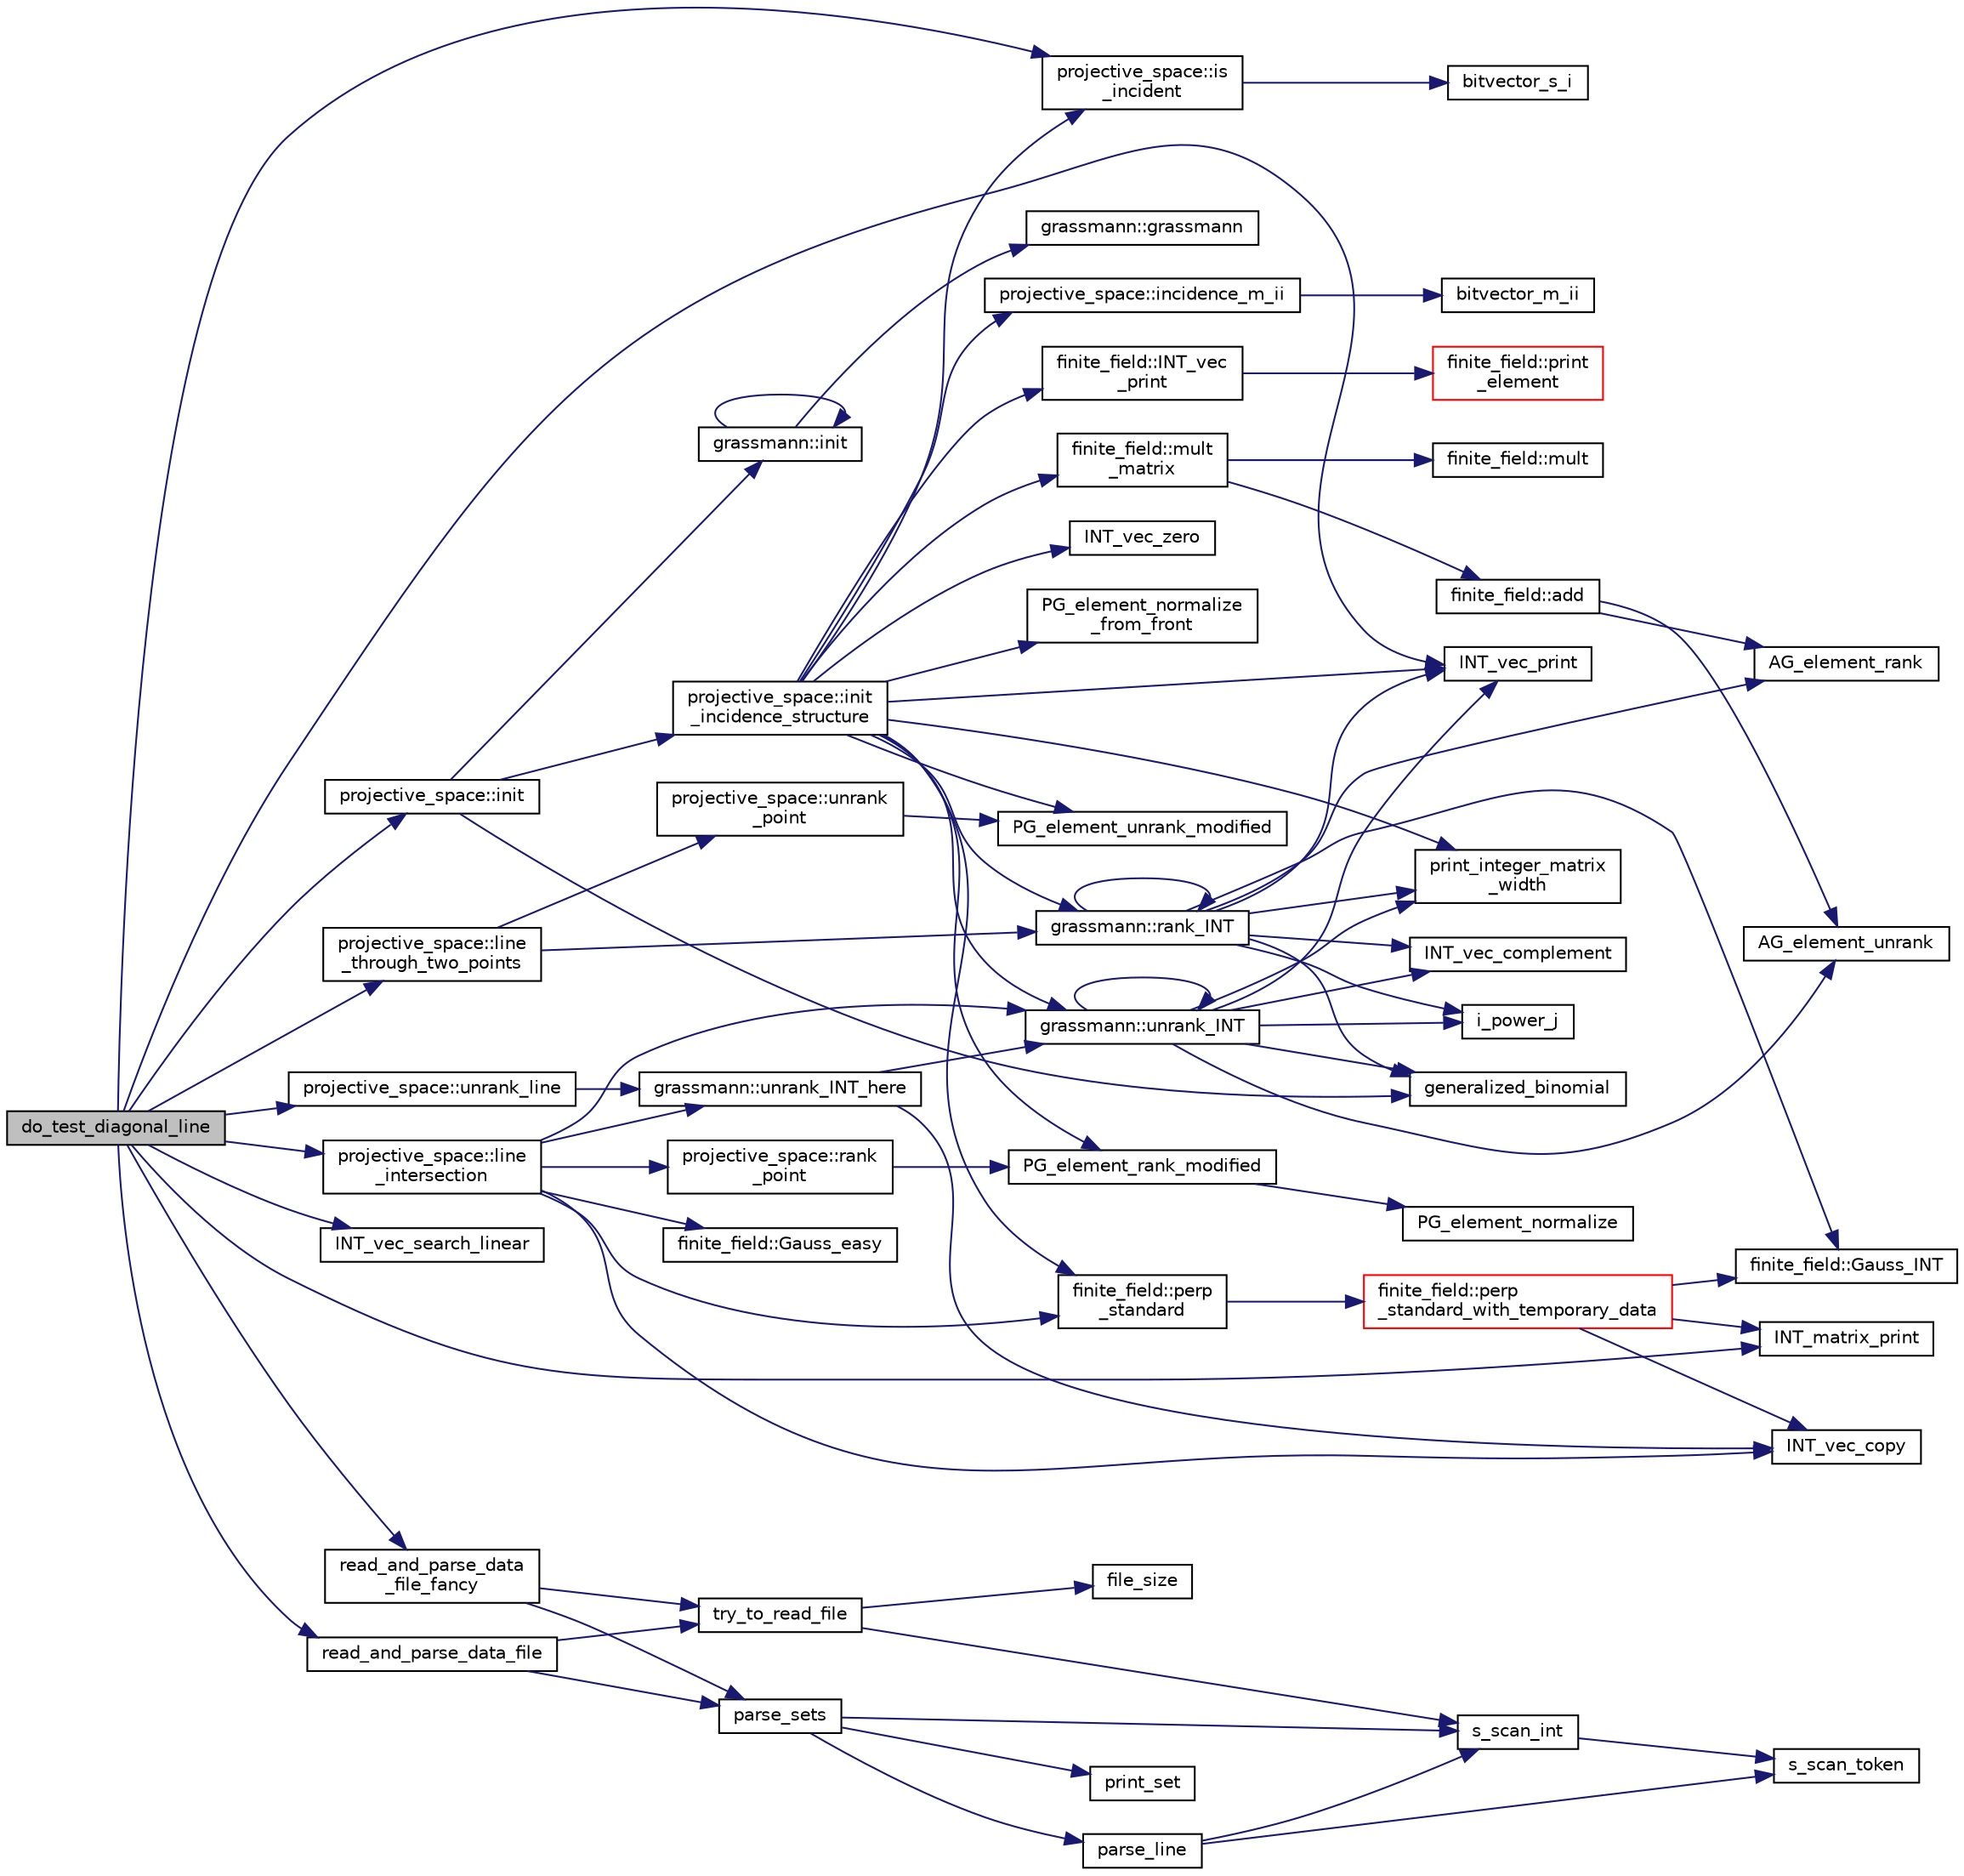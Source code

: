 digraph "do_test_diagonal_line"
{
  edge [fontname="Helvetica",fontsize="10",labelfontname="Helvetica",labelfontsize="10"];
  node [fontname="Helvetica",fontsize="10",shape=record];
  rankdir="LR";
  Node4703 [label="do_test_diagonal_line",height=0.2,width=0.4,color="black", fillcolor="grey75", style="filled", fontcolor="black"];
  Node4703 -> Node4704 [color="midnightblue",fontsize="10",style="solid",fontname="Helvetica"];
  Node4704 [label="projective_space::init",height=0.2,width=0.4,color="black", fillcolor="white", style="filled",URL="$d2/d17/classprojective__space.html#a8a1efa40df92744519365f82e4740dab"];
  Node4704 -> Node4705 [color="midnightblue",fontsize="10",style="solid",fontname="Helvetica"];
  Node4705 [label="grassmann::init",height=0.2,width=0.4,color="black", fillcolor="white", style="filled",URL="$df/d02/classgrassmann.html#a2e8cf7b9f203254493d7c2607c17d498"];
  Node4705 -> Node4706 [color="midnightblue",fontsize="10",style="solid",fontname="Helvetica"];
  Node4706 [label="grassmann::grassmann",height=0.2,width=0.4,color="black", fillcolor="white", style="filled",URL="$df/d02/classgrassmann.html#a252a85d3b74eb4fbd5771f4152a5f272"];
  Node4705 -> Node4705 [color="midnightblue",fontsize="10",style="solid",fontname="Helvetica"];
  Node4704 -> Node4707 [color="midnightblue",fontsize="10",style="solid",fontname="Helvetica"];
  Node4707 [label="generalized_binomial",height=0.2,width=0.4,color="black", fillcolor="white", style="filled",URL="$d2/d7c/combinatorics_8_c.html#a24762dc22e45175d18ec1ec1d2556ae8"];
  Node4704 -> Node4708 [color="midnightblue",fontsize="10",style="solid",fontname="Helvetica"];
  Node4708 [label="projective_space::init\l_incidence_structure",height=0.2,width=0.4,color="black", fillcolor="white", style="filled",URL="$d2/d17/classprojective__space.html#a1e59490325e045cc52674a3706780aed"];
  Node4708 -> Node4709 [color="midnightblue",fontsize="10",style="solid",fontname="Helvetica"];
  Node4709 [label="INT_vec_zero",height=0.2,width=0.4,color="black", fillcolor="white", style="filled",URL="$df/dbf/sajeeb_8_c.html#aa8c9c7977203577026080f546fe4980f"];
  Node4708 -> Node4710 [color="midnightblue",fontsize="10",style="solid",fontname="Helvetica"];
  Node4710 [label="PG_element_unrank_modified",height=0.2,width=0.4,color="black", fillcolor="white", style="filled",URL="$d4/d67/geometry_8h.html#a83ae9b605d496f6a90345303f6efae64"];
  Node4708 -> Node4711 [color="midnightblue",fontsize="10",style="solid",fontname="Helvetica"];
  Node4711 [label="INT_vec_print",height=0.2,width=0.4,color="black", fillcolor="white", style="filled",URL="$df/dbf/sajeeb_8_c.html#a79a5901af0b47dd0d694109543c027fe"];
  Node4708 -> Node4712 [color="midnightblue",fontsize="10",style="solid",fontname="Helvetica"];
  Node4712 [label="finite_field::INT_vec\l_print",height=0.2,width=0.4,color="black", fillcolor="white", style="filled",URL="$df/d5a/classfinite__field.html#a9c33a61dedc197e37b014b6f8dc07f06"];
  Node4712 -> Node4713 [color="midnightblue",fontsize="10",style="solid",fontname="Helvetica"];
  Node4713 [label="finite_field::print\l_element",height=0.2,width=0.4,color="red", fillcolor="white", style="filled",URL="$df/d5a/classfinite__field.html#ab7d1f59c043d7696b8b47c92d0fedad5"];
  Node4708 -> Node4716 [color="midnightblue",fontsize="10",style="solid",fontname="Helvetica"];
  Node4716 [label="PG_element_normalize\l_from_front",height=0.2,width=0.4,color="black", fillcolor="white", style="filled",URL="$d4/d67/geometry_8h.html#af675caf5f9975573455c8d93cb56bf95"];
  Node4708 -> Node4717 [color="midnightblue",fontsize="10",style="solid",fontname="Helvetica"];
  Node4717 [label="grassmann::unrank_INT",height=0.2,width=0.4,color="black", fillcolor="white", style="filled",URL="$df/d02/classgrassmann.html#a32079405b95a6da2ba1420567d762d64"];
  Node4717 -> Node4707 [color="midnightblue",fontsize="10",style="solid",fontname="Helvetica"];
  Node4717 -> Node4718 [color="midnightblue",fontsize="10",style="solid",fontname="Helvetica"];
  Node4718 [label="i_power_j",height=0.2,width=0.4,color="black", fillcolor="white", style="filled",URL="$de/dc5/algebra__and__number__theory_8h.html#a39b321523e8957d701618bb5cac542b5"];
  Node4717 -> Node4719 [color="midnightblue",fontsize="10",style="solid",fontname="Helvetica"];
  Node4719 [label="AG_element_unrank",height=0.2,width=0.4,color="black", fillcolor="white", style="filled",URL="$d4/d67/geometry_8h.html#a4a33b86c87b2879b97cfa1327abe2885"];
  Node4717 -> Node4711 [color="midnightblue",fontsize="10",style="solid",fontname="Helvetica"];
  Node4717 -> Node4717 [color="midnightblue",fontsize="10",style="solid",fontname="Helvetica"];
  Node4717 -> Node4720 [color="midnightblue",fontsize="10",style="solid",fontname="Helvetica"];
  Node4720 [label="INT_vec_complement",height=0.2,width=0.4,color="black", fillcolor="white", style="filled",URL="$d5/db4/io__and__os_8h.html#a2a0a724647575fcd3090c763985eb81a"];
  Node4717 -> Node4721 [color="midnightblue",fontsize="10",style="solid",fontname="Helvetica"];
  Node4721 [label="print_integer_matrix\l_width",height=0.2,width=0.4,color="black", fillcolor="white", style="filled",URL="$d5/db4/io__and__os_8h.html#aa78f3e73fc2179251bd15adbcc31573f"];
  Node4708 -> Node4721 [color="midnightblue",fontsize="10",style="solid",fontname="Helvetica"];
  Node4708 -> Node4722 [color="midnightblue",fontsize="10",style="solid",fontname="Helvetica"];
  Node4722 [label="grassmann::rank_INT",height=0.2,width=0.4,color="black", fillcolor="white", style="filled",URL="$df/d02/classgrassmann.html#a1fa95ce7ecebd48b04c7a0dc75491184"];
  Node4722 -> Node4721 [color="midnightblue",fontsize="10",style="solid",fontname="Helvetica"];
  Node4722 -> Node4723 [color="midnightblue",fontsize="10",style="solid",fontname="Helvetica"];
  Node4723 [label="finite_field::Gauss_INT",height=0.2,width=0.4,color="black", fillcolor="white", style="filled",URL="$df/d5a/classfinite__field.html#adb676d2e80341b53751326e3a58beb11"];
  Node4722 -> Node4711 [color="midnightblue",fontsize="10",style="solid",fontname="Helvetica"];
  Node4722 -> Node4720 [color="midnightblue",fontsize="10",style="solid",fontname="Helvetica"];
  Node4722 -> Node4718 [color="midnightblue",fontsize="10",style="solid",fontname="Helvetica"];
  Node4722 -> Node4707 [color="midnightblue",fontsize="10",style="solid",fontname="Helvetica"];
  Node4722 -> Node4722 [color="midnightblue",fontsize="10",style="solid",fontname="Helvetica"];
  Node4722 -> Node4724 [color="midnightblue",fontsize="10",style="solid",fontname="Helvetica"];
  Node4724 [label="AG_element_rank",height=0.2,width=0.4,color="black", fillcolor="white", style="filled",URL="$d4/d67/geometry_8h.html#ab2ac908d07dd8038fd996e26bdc75c17"];
  Node4708 -> Node4725 [color="midnightblue",fontsize="10",style="solid",fontname="Helvetica"];
  Node4725 [label="finite_field::mult\l_matrix",height=0.2,width=0.4,color="black", fillcolor="white", style="filled",URL="$df/d5a/classfinite__field.html#a48517f15dfd7b21c37e0975855f1ada2"];
  Node4725 -> Node4726 [color="midnightblue",fontsize="10",style="solid",fontname="Helvetica"];
  Node4726 [label="finite_field::add",height=0.2,width=0.4,color="black", fillcolor="white", style="filled",URL="$df/d5a/classfinite__field.html#a8f12328a27500f3c7be0c849ebbc9d14"];
  Node4726 -> Node4719 [color="midnightblue",fontsize="10",style="solid",fontname="Helvetica"];
  Node4726 -> Node4724 [color="midnightblue",fontsize="10",style="solid",fontname="Helvetica"];
  Node4725 -> Node4727 [color="midnightblue",fontsize="10",style="solid",fontname="Helvetica"];
  Node4727 [label="finite_field::mult",height=0.2,width=0.4,color="black", fillcolor="white", style="filled",URL="$df/d5a/classfinite__field.html#a24fb5917aa6d4d656fd855b7f44a13b0"];
  Node4708 -> Node4728 [color="midnightblue",fontsize="10",style="solid",fontname="Helvetica"];
  Node4728 [label="PG_element_rank_modified",height=0.2,width=0.4,color="black", fillcolor="white", style="filled",URL="$d4/d67/geometry_8h.html#a9cd1a8bf5b88a038e33862f6c2c3dd36"];
  Node4728 -> Node4729 [color="midnightblue",fontsize="10",style="solid",fontname="Helvetica"];
  Node4729 [label="PG_element_normalize",height=0.2,width=0.4,color="black", fillcolor="white", style="filled",URL="$df/de4/projective_8_c.html#a5a4c3c1158bad6bab0d786c616bd0996"];
  Node4708 -> Node4730 [color="midnightblue",fontsize="10",style="solid",fontname="Helvetica"];
  Node4730 [label="projective_space::incidence_m_ii",height=0.2,width=0.4,color="black", fillcolor="white", style="filled",URL="$d2/d17/classprojective__space.html#adafef534cb822f51289101e7d465ede2"];
  Node4730 -> Node4731 [color="midnightblue",fontsize="10",style="solid",fontname="Helvetica"];
  Node4731 [label="bitvector_m_ii",height=0.2,width=0.4,color="black", fillcolor="white", style="filled",URL="$df/dbf/sajeeb_8_c.html#a31da55e2b26316d582cd322dc670b67b"];
  Node4708 -> Node4732 [color="midnightblue",fontsize="10",style="solid",fontname="Helvetica"];
  Node4732 [label="finite_field::perp\l_standard",height=0.2,width=0.4,color="black", fillcolor="white", style="filled",URL="$df/d5a/classfinite__field.html#a2f5bc92908aea624a8d9179d2a9ba057"];
  Node4732 -> Node4733 [color="midnightblue",fontsize="10",style="solid",fontname="Helvetica"];
  Node4733 [label="finite_field::perp\l_standard_with_temporary_data",height=0.2,width=0.4,color="red", fillcolor="white", style="filled",URL="$df/d5a/classfinite__field.html#aae3cca9b5f19ae969a9c5349d14f41c0"];
  Node4733 -> Node4734 [color="midnightblue",fontsize="10",style="solid",fontname="Helvetica"];
  Node4734 [label="INT_vec_copy",height=0.2,width=0.4,color="black", fillcolor="white", style="filled",URL="$df/dbf/sajeeb_8_c.html#ac2d875e27e009af6ec04d17254d11075"];
  Node4733 -> Node4735 [color="midnightblue",fontsize="10",style="solid",fontname="Helvetica"];
  Node4735 [label="INT_matrix_print",height=0.2,width=0.4,color="black", fillcolor="white", style="filled",URL="$d5/db4/io__and__os_8h.html#afd4180a24bef3a2b584668a4eaf607ff"];
  Node4733 -> Node4723 [color="midnightblue",fontsize="10",style="solid",fontname="Helvetica"];
  Node4708 -> Node4737 [color="midnightblue",fontsize="10",style="solid",fontname="Helvetica"];
  Node4737 [label="projective_space::is\l_incident",height=0.2,width=0.4,color="black", fillcolor="white", style="filled",URL="$d2/d17/classprojective__space.html#a225780a9f3d266bc425b3be0cf5bc0ff"];
  Node4737 -> Node4738 [color="midnightblue",fontsize="10",style="solid",fontname="Helvetica"];
  Node4738 [label="bitvector_s_i",height=0.2,width=0.4,color="black", fillcolor="white", style="filled",URL="$df/dbf/sajeeb_8_c.html#ac0135a3681a44df3fe7af1545676fbe2"];
  Node4703 -> Node4739 [color="midnightblue",fontsize="10",style="solid",fontname="Helvetica"];
  Node4739 [label="read_and_parse_data_file",height=0.2,width=0.4,color="black", fillcolor="white", style="filled",URL="$d5/db4/io__and__os_8h.html#aa4d6668fcc58f40de7a3b75adf1e8af0"];
  Node4739 -> Node4740 [color="midnightblue",fontsize="10",style="solid",fontname="Helvetica"];
  Node4740 [label="try_to_read_file",height=0.2,width=0.4,color="black", fillcolor="white", style="filled",URL="$d4/d74/util_8_c.html#a1097b6ad7e39d3771b7e6a2fcb9326e9"];
  Node4740 -> Node4741 [color="midnightblue",fontsize="10",style="solid",fontname="Helvetica"];
  Node4741 [label="file_size",height=0.2,width=0.4,color="black", fillcolor="white", style="filled",URL="$d4/d74/util_8_c.html#a5c37cf5785204b6e9adf647dc14d0e50"];
  Node4740 -> Node4742 [color="midnightblue",fontsize="10",style="solid",fontname="Helvetica"];
  Node4742 [label="s_scan_int",height=0.2,width=0.4,color="black", fillcolor="white", style="filled",URL="$d4/d74/util_8_c.html#ab43cab8ae063700a2fc82113b69eea5f"];
  Node4742 -> Node4743 [color="midnightblue",fontsize="10",style="solid",fontname="Helvetica"];
  Node4743 [label="s_scan_token",height=0.2,width=0.4,color="black", fillcolor="white", style="filled",URL="$d4/d74/util_8_c.html#a8d1a4ad92d09138f7a1a7e389469ed45"];
  Node4739 -> Node4744 [color="midnightblue",fontsize="10",style="solid",fontname="Helvetica"];
  Node4744 [label="parse_sets",height=0.2,width=0.4,color="black", fillcolor="white", style="filled",URL="$d4/d74/util_8_c.html#a1612628db54b7daaa67b440f2343b240"];
  Node4744 -> Node4742 [color="midnightblue",fontsize="10",style="solid",fontname="Helvetica"];
  Node4744 -> Node4745 [color="midnightblue",fontsize="10",style="solid",fontname="Helvetica"];
  Node4745 [label="parse_line",height=0.2,width=0.4,color="black", fillcolor="white", style="filled",URL="$d4/d74/util_8_c.html#a19b7001c6d761d06e3aa469ad260c9de"];
  Node4745 -> Node4742 [color="midnightblue",fontsize="10",style="solid",fontname="Helvetica"];
  Node4745 -> Node4743 [color="midnightblue",fontsize="10",style="solid",fontname="Helvetica"];
  Node4744 -> Node4746 [color="midnightblue",fontsize="10",style="solid",fontname="Helvetica"];
  Node4746 [label="print_set",height=0.2,width=0.4,color="black", fillcolor="white", style="filled",URL="$d4/d74/util_8_c.html#a5cfa0b8a752874778b8fee3739ddaa1c"];
  Node4703 -> Node4747 [color="midnightblue",fontsize="10",style="solid",fontname="Helvetica"];
  Node4747 [label="read_and_parse_data\l_file_fancy",height=0.2,width=0.4,color="black", fillcolor="white", style="filled",URL="$d5/db4/io__and__os_8h.html#aeb8585c8a2e92cfdfbe73d8995800de8"];
  Node4747 -> Node4740 [color="midnightblue",fontsize="10",style="solid",fontname="Helvetica"];
  Node4747 -> Node4744 [color="midnightblue",fontsize="10",style="solid",fontname="Helvetica"];
  Node4703 -> Node4711 [color="midnightblue",fontsize="10",style="solid",fontname="Helvetica"];
  Node4703 -> Node4748 [color="midnightblue",fontsize="10",style="solid",fontname="Helvetica"];
  Node4748 [label="INT_vec_search_linear",height=0.2,width=0.4,color="black", fillcolor="white", style="filled",URL="$d5/de2/foundations_2data__structures_2data__structures_8h.html#ad0aa35e081da3ba3cc8841bf086ba9aa"];
  Node4703 -> Node4749 [color="midnightblue",fontsize="10",style="solid",fontname="Helvetica"];
  Node4749 [label="projective_space::line\l_through_two_points",height=0.2,width=0.4,color="black", fillcolor="white", style="filled",URL="$d2/d17/classprojective__space.html#abbf3151422696b42f4c4b0b4090495d6"];
  Node4749 -> Node4750 [color="midnightblue",fontsize="10",style="solid",fontname="Helvetica"];
  Node4750 [label="projective_space::unrank\l_point",height=0.2,width=0.4,color="black", fillcolor="white", style="filled",URL="$d2/d17/classprojective__space.html#a3cb7917af4c5f1590b660d4bf907e0fa"];
  Node4750 -> Node4710 [color="midnightblue",fontsize="10",style="solid",fontname="Helvetica"];
  Node4749 -> Node4722 [color="midnightblue",fontsize="10",style="solid",fontname="Helvetica"];
  Node4703 -> Node4751 [color="midnightblue",fontsize="10",style="solid",fontname="Helvetica"];
  Node4751 [label="projective_space::line\l_intersection",height=0.2,width=0.4,color="black", fillcolor="white", style="filled",URL="$d2/d17/classprojective__space.html#addb4eb5baf4a1396e1b3f490bc5e7b9b"];
  Node4751 -> Node4717 [color="midnightblue",fontsize="10",style="solid",fontname="Helvetica"];
  Node4751 -> Node4732 [color="midnightblue",fontsize="10",style="solid",fontname="Helvetica"];
  Node4751 -> Node4752 [color="midnightblue",fontsize="10",style="solid",fontname="Helvetica"];
  Node4752 [label="projective_space::rank\l_point",height=0.2,width=0.4,color="black", fillcolor="white", style="filled",URL="$d2/d17/classprojective__space.html#ae99e357b4a0ada3d5dcd07e13e65326a"];
  Node4752 -> Node4728 [color="midnightblue",fontsize="10",style="solid",fontname="Helvetica"];
  Node4751 -> Node4753 [color="midnightblue",fontsize="10",style="solid",fontname="Helvetica"];
  Node4753 [label="grassmann::unrank_INT_here",height=0.2,width=0.4,color="black", fillcolor="white", style="filled",URL="$df/d02/classgrassmann.html#aa51bb30ed0feb7ad87d500b76e0b3cbe"];
  Node4753 -> Node4717 [color="midnightblue",fontsize="10",style="solid",fontname="Helvetica"];
  Node4753 -> Node4734 [color="midnightblue",fontsize="10",style="solid",fontname="Helvetica"];
  Node4751 -> Node4734 [color="midnightblue",fontsize="10",style="solid",fontname="Helvetica"];
  Node4751 -> Node4754 [color="midnightblue",fontsize="10",style="solid",fontname="Helvetica"];
  Node4754 [label="finite_field::Gauss_easy",height=0.2,width=0.4,color="black", fillcolor="white", style="filled",URL="$df/d5a/classfinite__field.html#a32761bf6c4a41f24b7193352127db8e7"];
  Node4703 -> Node4755 [color="midnightblue",fontsize="10",style="solid",fontname="Helvetica"];
  Node4755 [label="projective_space::unrank_line",height=0.2,width=0.4,color="black", fillcolor="white", style="filled",URL="$d2/d17/classprojective__space.html#abdc61b40bc8adc18628e1d3a1755dcae"];
  Node4755 -> Node4753 [color="midnightblue",fontsize="10",style="solid",fontname="Helvetica"];
  Node4703 -> Node4735 [color="midnightblue",fontsize="10",style="solid",fontname="Helvetica"];
  Node4703 -> Node4737 [color="midnightblue",fontsize="10",style="solid",fontname="Helvetica"];
}
